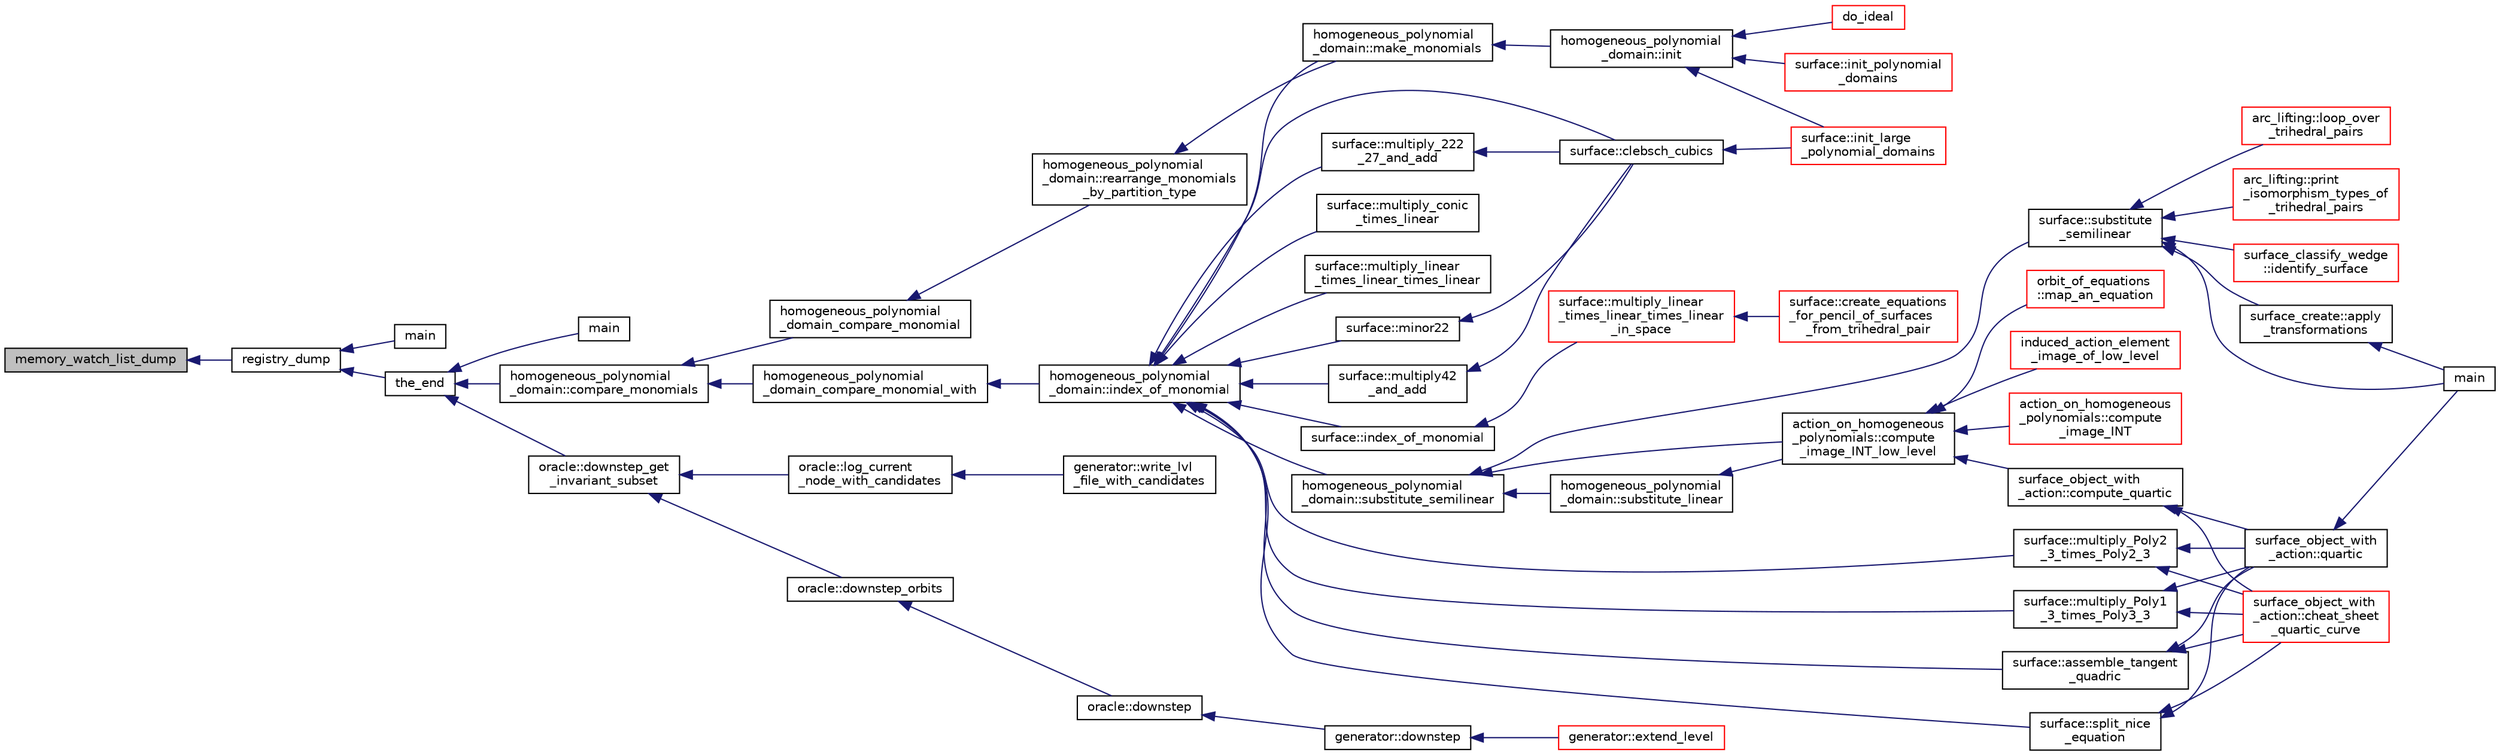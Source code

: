 digraph "memory_watch_list_dump"
{
  edge [fontname="Helvetica",fontsize="10",labelfontname="Helvetica",labelfontsize="10"];
  node [fontname="Helvetica",fontsize="10",shape=record];
  rankdir="LR";
  Node177 [label="memory_watch_list_dump",height=0.2,width=0.4,color="black", fillcolor="grey75", style="filled", fontcolor="black"];
  Node177 -> Node178 [dir="back",color="midnightblue",fontsize="10",style="solid",fontname="Helvetica"];
  Node178 [label="registry_dump",height=0.2,width=0.4,color="black", fillcolor="white", style="filled",URL="$df/d84/foundations_2io__and__os_2memory_8_c.html#a8ad65cbe10865661e8bafd6be2164955"];
  Node178 -> Node179 [dir="back",color="midnightblue",fontsize="10",style="solid",fontname="Helvetica"];
  Node179 [label="main",height=0.2,width=0.4,color="black", fillcolor="white", style="filled",URL="$df/df8/surface__classify_8_c.html#a217dbf8b442f20279ea00b898af96f52"];
  Node178 -> Node180 [dir="back",color="midnightblue",fontsize="10",style="solid",fontname="Helvetica"];
  Node180 [label="the_end",height=0.2,width=0.4,color="black", fillcolor="white", style="filled",URL="$d3/dfb/discreta__global_8_c.html#a3ebbd3ccb665a9f78deaa7408577b60c"];
  Node180 -> Node181 [dir="back",color="midnightblue",fontsize="10",style="solid",fontname="Helvetica"];
  Node181 [label="main",height=0.2,width=0.4,color="black", fillcolor="white", style="filled",URL="$d2/d11/codes_8h.html#a217dbf8b442f20279ea00b898af96f52"];
  Node180 -> Node182 [dir="back",color="midnightblue",fontsize="10",style="solid",fontname="Helvetica"];
  Node182 [label="homogeneous_polynomial\l_domain::compare_monomials",height=0.2,width=0.4,color="black", fillcolor="white", style="filled",URL="$d2/da7/classhomogeneous__polynomial__domain.html#a05c5959cb62502954c9cf93a85b8c019"];
  Node182 -> Node183 [dir="back",color="midnightblue",fontsize="10",style="solid",fontname="Helvetica"];
  Node183 [label="homogeneous_polynomial\l_domain_compare_monomial_with",height=0.2,width=0.4,color="black", fillcolor="white", style="filled",URL="$dd/db5/homogeneous__polynomial__domain_8_c.html#a0a0f8d40815145e0aceceabebad8d63d"];
  Node183 -> Node184 [dir="back",color="midnightblue",fontsize="10",style="solid",fontname="Helvetica"];
  Node184 [label="homogeneous_polynomial\l_domain::index_of_monomial",height=0.2,width=0.4,color="black", fillcolor="white", style="filled",URL="$d2/da7/classhomogeneous__polynomial__domain.html#a3fad3fb2b940014fcfece1cebfbfa3ae"];
  Node184 -> Node185 [dir="back",color="midnightblue",fontsize="10",style="solid",fontname="Helvetica"];
  Node185 [label="homogeneous_polynomial\l_domain::make_monomials",height=0.2,width=0.4,color="black", fillcolor="white", style="filled",URL="$d2/da7/classhomogeneous__polynomial__domain.html#a467ad10c570859dbcf637a43993ceb57"];
  Node185 -> Node186 [dir="back",color="midnightblue",fontsize="10",style="solid",fontname="Helvetica"];
  Node186 [label="homogeneous_polynomial\l_domain::init",height=0.2,width=0.4,color="black", fillcolor="white", style="filled",URL="$d2/da7/classhomogeneous__polynomial__domain.html#ad7d4e08b895afb895147322732228d3a"];
  Node186 -> Node187 [dir="back",color="midnightblue",fontsize="10",style="solid",fontname="Helvetica"];
  Node187 [label="do_ideal",height=0.2,width=0.4,color="red", fillcolor="white", style="filled",URL="$d4/d67/geometry_8h.html#a719f98ff45a1f8cbe0ff10a1954f0893"];
  Node186 -> Node189 [dir="back",color="midnightblue",fontsize="10",style="solid",fontname="Helvetica"];
  Node189 [label="surface::init_polynomial\l_domains",height=0.2,width=0.4,color="red", fillcolor="white", style="filled",URL="$d5/d88/classsurface.html#a1f13f4c6bdc98d14920a2644a52f8bb6"];
  Node186 -> Node195 [dir="back",color="midnightblue",fontsize="10",style="solid",fontname="Helvetica"];
  Node195 [label="surface::init_large\l_polynomial_domains",height=0.2,width=0.4,color="red", fillcolor="white", style="filled",URL="$d5/d88/classsurface.html#a4bed81f2918efe941518ab28d9a695d2"];
  Node184 -> Node196 [dir="back",color="midnightblue",fontsize="10",style="solid",fontname="Helvetica"];
  Node196 [label="homogeneous_polynomial\l_domain::substitute_semilinear",height=0.2,width=0.4,color="black", fillcolor="white", style="filled",URL="$d2/da7/classhomogeneous__polynomial__domain.html#ae16fefaacc3385f9f385d1dd6df7ea4d"];
  Node196 -> Node197 [dir="back",color="midnightblue",fontsize="10",style="solid",fontname="Helvetica"];
  Node197 [label="homogeneous_polynomial\l_domain::substitute_linear",height=0.2,width=0.4,color="black", fillcolor="white", style="filled",URL="$d2/da7/classhomogeneous__polynomial__domain.html#a236cbf545622995b80f5eb10a9f86c31"];
  Node197 -> Node198 [dir="back",color="midnightblue",fontsize="10",style="solid",fontname="Helvetica"];
  Node198 [label="action_on_homogeneous\l_polynomials::compute\l_image_INT_low_level",height=0.2,width=0.4,color="black", fillcolor="white", style="filled",URL="$d5/dd4/classaction__on__homogeneous__polynomials.html#af4370de2c8dcb590c4b186457881f038"];
  Node198 -> Node199 [dir="back",color="midnightblue",fontsize="10",style="solid",fontname="Helvetica"];
  Node199 [label="induced_action_element\l_image_of_low_level",height=0.2,width=0.4,color="red", fillcolor="white", style="filled",URL="$d3/d27/interface_8_c.html#aa4bc5f68829829d9a41223c260c658c5"];
  Node198 -> Node404 [dir="back",color="midnightblue",fontsize="10",style="solid",fontname="Helvetica"];
  Node404 [label="action_on_homogeneous\l_polynomials::compute\l_image_INT",height=0.2,width=0.4,color="red", fillcolor="white", style="filled",URL="$d5/dd4/classaction__on__homogeneous__polynomials.html#a84c216eed330590e9ede771b560869ac"];
  Node198 -> Node406 [dir="back",color="midnightblue",fontsize="10",style="solid",fontname="Helvetica"];
  Node406 [label="surface_object_with\l_action::compute_quartic",height=0.2,width=0.4,color="black", fillcolor="white", style="filled",URL="$db/d28/classsurface__object__with__action.html#a81b56bce88b110aa6b38cfd4dce46122"];
  Node406 -> Node407 [dir="back",color="midnightblue",fontsize="10",style="solid",fontname="Helvetica"];
  Node407 [label="surface_object_with\l_action::quartic",height=0.2,width=0.4,color="black", fillcolor="white", style="filled",URL="$db/d28/classsurface__object__with__action.html#a0143b698eb050332a79ed95f7d274ada"];
  Node407 -> Node194 [dir="back",color="midnightblue",fontsize="10",style="solid",fontname="Helvetica"];
  Node194 [label="main",height=0.2,width=0.4,color="black", fillcolor="white", style="filled",URL="$d2/dfa/create__surface__main_8_c.html#a217dbf8b442f20279ea00b898af96f52"];
  Node406 -> Node408 [dir="back",color="midnightblue",fontsize="10",style="solid",fontname="Helvetica"];
  Node408 [label="surface_object_with\l_action::cheat_sheet\l_quartic_curve",height=0.2,width=0.4,color="red", fillcolor="white", style="filled",URL="$db/d28/classsurface__object__with__action.html#a7f42e37fc76dd9b6b113e35c2b886b36"];
  Node198 -> Node410 [dir="back",color="midnightblue",fontsize="10",style="solid",fontname="Helvetica"];
  Node410 [label="orbit_of_equations\l::map_an_equation",height=0.2,width=0.4,color="red", fillcolor="white", style="filled",URL="$dd/d23/classorbit__of__equations.html#a2e38752d8c03f4284edce9c6da70b956"];
  Node196 -> Node415 [dir="back",color="midnightblue",fontsize="10",style="solid",fontname="Helvetica"];
  Node415 [label="surface::substitute\l_semilinear",height=0.2,width=0.4,color="black", fillcolor="white", style="filled",URL="$d5/d88/classsurface.html#a7b34e4c561adbe664a4b0ba6711df457"];
  Node415 -> Node194 [dir="back",color="midnightblue",fontsize="10",style="solid",fontname="Helvetica"];
  Node415 -> Node416 [dir="back",color="midnightblue",fontsize="10",style="solid",fontname="Helvetica"];
  Node416 [label="arc_lifting::loop_over\l_trihedral_pairs",height=0.2,width=0.4,color="red", fillcolor="white", style="filled",URL="$dc/db7/classarc__lifting.html#a30126f5ed4126d604c191aa4d1f7505a"];
  Node415 -> Node420 [dir="back",color="midnightblue",fontsize="10",style="solid",fontname="Helvetica"];
  Node420 [label="arc_lifting::print\l_isomorphism_types_of\l_trihedral_pairs",height=0.2,width=0.4,color="red", fillcolor="white", style="filled",URL="$dc/db7/classarc__lifting.html#ac2ea90f2acf97c870a7f46f7b125b8b7"];
  Node415 -> Node422 [dir="back",color="midnightblue",fontsize="10",style="solid",fontname="Helvetica"];
  Node422 [label="surface_classify_wedge\l::identify_surface",height=0.2,width=0.4,color="red", fillcolor="white", style="filled",URL="$d7/d5c/classsurface__classify__wedge.html#a0ee820a0324434792bd5362b4606de80"];
  Node415 -> Node424 [dir="back",color="midnightblue",fontsize="10",style="solid",fontname="Helvetica"];
  Node424 [label="surface_create::apply\l_transformations",height=0.2,width=0.4,color="black", fillcolor="white", style="filled",URL="$de/da4/classsurface__create.html#a880646331f352cb7112dbd4c56e5ac57"];
  Node424 -> Node194 [dir="back",color="midnightblue",fontsize="10",style="solid",fontname="Helvetica"];
  Node196 -> Node198 [dir="back",color="midnightblue",fontsize="10",style="solid",fontname="Helvetica"];
  Node184 -> Node425 [dir="back",color="midnightblue",fontsize="10",style="solid",fontname="Helvetica"];
  Node425 [label="surface::index_of_monomial",height=0.2,width=0.4,color="black", fillcolor="white", style="filled",URL="$d5/d88/classsurface.html#a121f8ba1f05712475aa758f7152f4ce5"];
  Node425 -> Node426 [dir="back",color="midnightblue",fontsize="10",style="solid",fontname="Helvetica"];
  Node426 [label="surface::multiply_linear\l_times_linear_times_linear\l_in_space",height=0.2,width=0.4,color="red", fillcolor="white", style="filled",URL="$d5/d88/classsurface.html#abcbac4f9bd652897db85be7bf17abf62"];
  Node426 -> Node427 [dir="back",color="midnightblue",fontsize="10",style="solid",fontname="Helvetica"];
  Node427 [label="surface::create_equations\l_for_pencil_of_surfaces\l_from_trihedral_pair",height=0.2,width=0.4,color="red", fillcolor="white", style="filled",URL="$d5/d88/classsurface.html#a3bdfac2b8808cb00eb11e54d38e45039"];
  Node184 -> Node435 [dir="back",color="midnightblue",fontsize="10",style="solid",fontname="Helvetica"];
  Node435 [label="surface::multiply_conic\l_times_linear",height=0.2,width=0.4,color="black", fillcolor="white", style="filled",URL="$d5/d88/classsurface.html#a916614262f53278058e7108aeaf145dc"];
  Node184 -> Node436 [dir="back",color="midnightblue",fontsize="10",style="solid",fontname="Helvetica"];
  Node436 [label="surface::multiply_linear\l_times_linear_times_linear",height=0.2,width=0.4,color="black", fillcolor="white", style="filled",URL="$d5/d88/classsurface.html#a452f6857968bb85f49f2f204680fb8e5"];
  Node184 -> Node437 [dir="back",color="midnightblue",fontsize="10",style="solid",fontname="Helvetica"];
  Node437 [label="surface::multiply_Poly2\l_3_times_Poly2_3",height=0.2,width=0.4,color="black", fillcolor="white", style="filled",URL="$d5/d88/classsurface.html#adb65ce8845726835c206e4476f5a80d3"];
  Node437 -> Node407 [dir="back",color="midnightblue",fontsize="10",style="solid",fontname="Helvetica"];
  Node437 -> Node408 [dir="back",color="midnightblue",fontsize="10",style="solid",fontname="Helvetica"];
  Node184 -> Node438 [dir="back",color="midnightblue",fontsize="10",style="solid",fontname="Helvetica"];
  Node438 [label="surface::multiply_Poly1\l_3_times_Poly3_3",height=0.2,width=0.4,color="black", fillcolor="white", style="filled",URL="$d5/d88/classsurface.html#a917115f60a2e692c83431909e504dfd9"];
  Node438 -> Node407 [dir="back",color="midnightblue",fontsize="10",style="solid",fontname="Helvetica"];
  Node438 -> Node408 [dir="back",color="midnightblue",fontsize="10",style="solid",fontname="Helvetica"];
  Node184 -> Node439 [dir="back",color="midnightblue",fontsize="10",style="solid",fontname="Helvetica"];
  Node439 [label="surface::clebsch_cubics",height=0.2,width=0.4,color="black", fillcolor="white", style="filled",URL="$d5/d88/classsurface.html#aac49a34b771fffc48f3650861c3684ab"];
  Node439 -> Node195 [dir="back",color="midnightblue",fontsize="10",style="solid",fontname="Helvetica"];
  Node184 -> Node440 [dir="back",color="midnightblue",fontsize="10",style="solid",fontname="Helvetica"];
  Node440 [label="surface::multiply_222\l_27_and_add",height=0.2,width=0.4,color="black", fillcolor="white", style="filled",URL="$d5/d88/classsurface.html#ae55d550aa63616f48c1b6348ae0fdfab"];
  Node440 -> Node439 [dir="back",color="midnightblue",fontsize="10",style="solid",fontname="Helvetica"];
  Node184 -> Node441 [dir="back",color="midnightblue",fontsize="10",style="solid",fontname="Helvetica"];
  Node441 [label="surface::minor22",height=0.2,width=0.4,color="black", fillcolor="white", style="filled",URL="$d5/d88/classsurface.html#a92bcacad9efa59d8a6afc68d5b3312f9"];
  Node441 -> Node439 [dir="back",color="midnightblue",fontsize="10",style="solid",fontname="Helvetica"];
  Node184 -> Node442 [dir="back",color="midnightblue",fontsize="10",style="solid",fontname="Helvetica"];
  Node442 [label="surface::multiply42\l_and_add",height=0.2,width=0.4,color="black", fillcolor="white", style="filled",URL="$d5/d88/classsurface.html#a3556917614250f9150bdf69f525a18d2"];
  Node442 -> Node439 [dir="back",color="midnightblue",fontsize="10",style="solid",fontname="Helvetica"];
  Node184 -> Node443 [dir="back",color="midnightblue",fontsize="10",style="solid",fontname="Helvetica"];
  Node443 [label="surface::split_nice\l_equation",height=0.2,width=0.4,color="black", fillcolor="white", style="filled",URL="$d5/d88/classsurface.html#a5d670fff3513ca4261aeb0fe95b6771c"];
  Node443 -> Node407 [dir="back",color="midnightblue",fontsize="10",style="solid",fontname="Helvetica"];
  Node443 -> Node408 [dir="back",color="midnightblue",fontsize="10",style="solid",fontname="Helvetica"];
  Node184 -> Node444 [dir="back",color="midnightblue",fontsize="10",style="solid",fontname="Helvetica"];
  Node444 [label="surface::assemble_tangent\l_quadric",height=0.2,width=0.4,color="black", fillcolor="white", style="filled",URL="$d5/d88/classsurface.html#ae14b94847bf8bd92bc6af58b31884cdc"];
  Node444 -> Node407 [dir="back",color="midnightblue",fontsize="10",style="solid",fontname="Helvetica"];
  Node444 -> Node408 [dir="back",color="midnightblue",fontsize="10",style="solid",fontname="Helvetica"];
  Node182 -> Node445 [dir="back",color="midnightblue",fontsize="10",style="solid",fontname="Helvetica"];
  Node445 [label="homogeneous_polynomial\l_domain_compare_monomial",height=0.2,width=0.4,color="black", fillcolor="white", style="filled",URL="$dd/db5/homogeneous__polynomial__domain_8_c.html#aeeedb1f60479ef2d28468b061b654113"];
  Node445 -> Node446 [dir="back",color="midnightblue",fontsize="10",style="solid",fontname="Helvetica"];
  Node446 [label="homogeneous_polynomial\l_domain::rearrange_monomials\l_by_partition_type",height=0.2,width=0.4,color="black", fillcolor="white", style="filled",URL="$d2/da7/classhomogeneous__polynomial__domain.html#af774250d5c1bd555c0ea55f2aaafad10"];
  Node446 -> Node185 [dir="back",color="midnightblue",fontsize="10",style="solid",fontname="Helvetica"];
  Node180 -> Node447 [dir="back",color="midnightblue",fontsize="10",style="solid",fontname="Helvetica"];
  Node447 [label="oracle::downstep_get\l_invariant_subset",height=0.2,width=0.4,color="black", fillcolor="white", style="filled",URL="$d7/da7/classoracle.html#ae2540e94ee617a407069f976739cfd71"];
  Node447 -> Node448 [dir="back",color="midnightblue",fontsize="10",style="solid",fontname="Helvetica"];
  Node448 [label="oracle::log_current\l_node_with_candidates",height=0.2,width=0.4,color="black", fillcolor="white", style="filled",URL="$d7/da7/classoracle.html#af54e0dc5a80b11489a5335006f33ca63"];
  Node448 -> Node449 [dir="back",color="midnightblue",fontsize="10",style="solid",fontname="Helvetica"];
  Node449 [label="generator::write_lvl\l_file_with_candidates",height=0.2,width=0.4,color="black", fillcolor="white", style="filled",URL="$d7/d73/classgenerator.html#af3de7a4ba5e1075faa23d47d4c31ca55"];
  Node447 -> Node333 [dir="back",color="midnightblue",fontsize="10",style="solid",fontname="Helvetica"];
  Node333 [label="oracle::downstep_orbits",height=0.2,width=0.4,color="black", fillcolor="white", style="filled",URL="$d7/da7/classoracle.html#a65ea623f3a7b2e3dba4e29638207bc53"];
  Node333 -> Node334 [dir="back",color="midnightblue",fontsize="10",style="solid",fontname="Helvetica"];
  Node334 [label="oracle::downstep",height=0.2,width=0.4,color="black", fillcolor="white", style="filled",URL="$d7/da7/classoracle.html#a4fbc6710b45e5af5c2fb5bc3aa6d3bb1"];
  Node334 -> Node281 [dir="back",color="midnightblue",fontsize="10",style="solid",fontname="Helvetica"];
  Node281 [label="generator::downstep",height=0.2,width=0.4,color="black", fillcolor="white", style="filled",URL="$d7/d73/classgenerator.html#ad90bc284af0b5f5beae960a0bd7a5b43"];
  Node281 -> Node219 [dir="back",color="midnightblue",fontsize="10",style="solid",fontname="Helvetica"];
  Node219 [label="generator::extend_level",height=0.2,width=0.4,color="red", fillcolor="white", style="filled",URL="$d7/d73/classgenerator.html#a91b84d80ccec0cd2136bc221c30e0f8e"];
}
